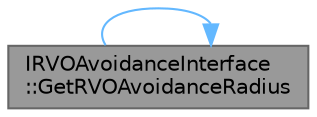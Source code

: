 digraph "IRVOAvoidanceInterface::GetRVOAvoidanceRadius"
{
 // INTERACTIVE_SVG=YES
 // LATEX_PDF_SIZE
  bgcolor="transparent";
  edge [fontname=Helvetica,fontsize=10,labelfontname=Helvetica,labelfontsize=10];
  node [fontname=Helvetica,fontsize=10,shape=box,height=0.2,width=0.4];
  rankdir="LR";
  Node1 [id="Node000001",label="IRVOAvoidanceInterface\l::GetRVOAvoidanceRadius",height=0.2,width=0.4,color="gray40", fillcolor="grey60", style="filled", fontcolor="black",tooltip="The scaled collider radius to consider for RVO avoidance."];
  Node1 -> Node1 [id="edge1_Node000001_Node000001",color="steelblue1",style="solid",tooltip=" "];
}
